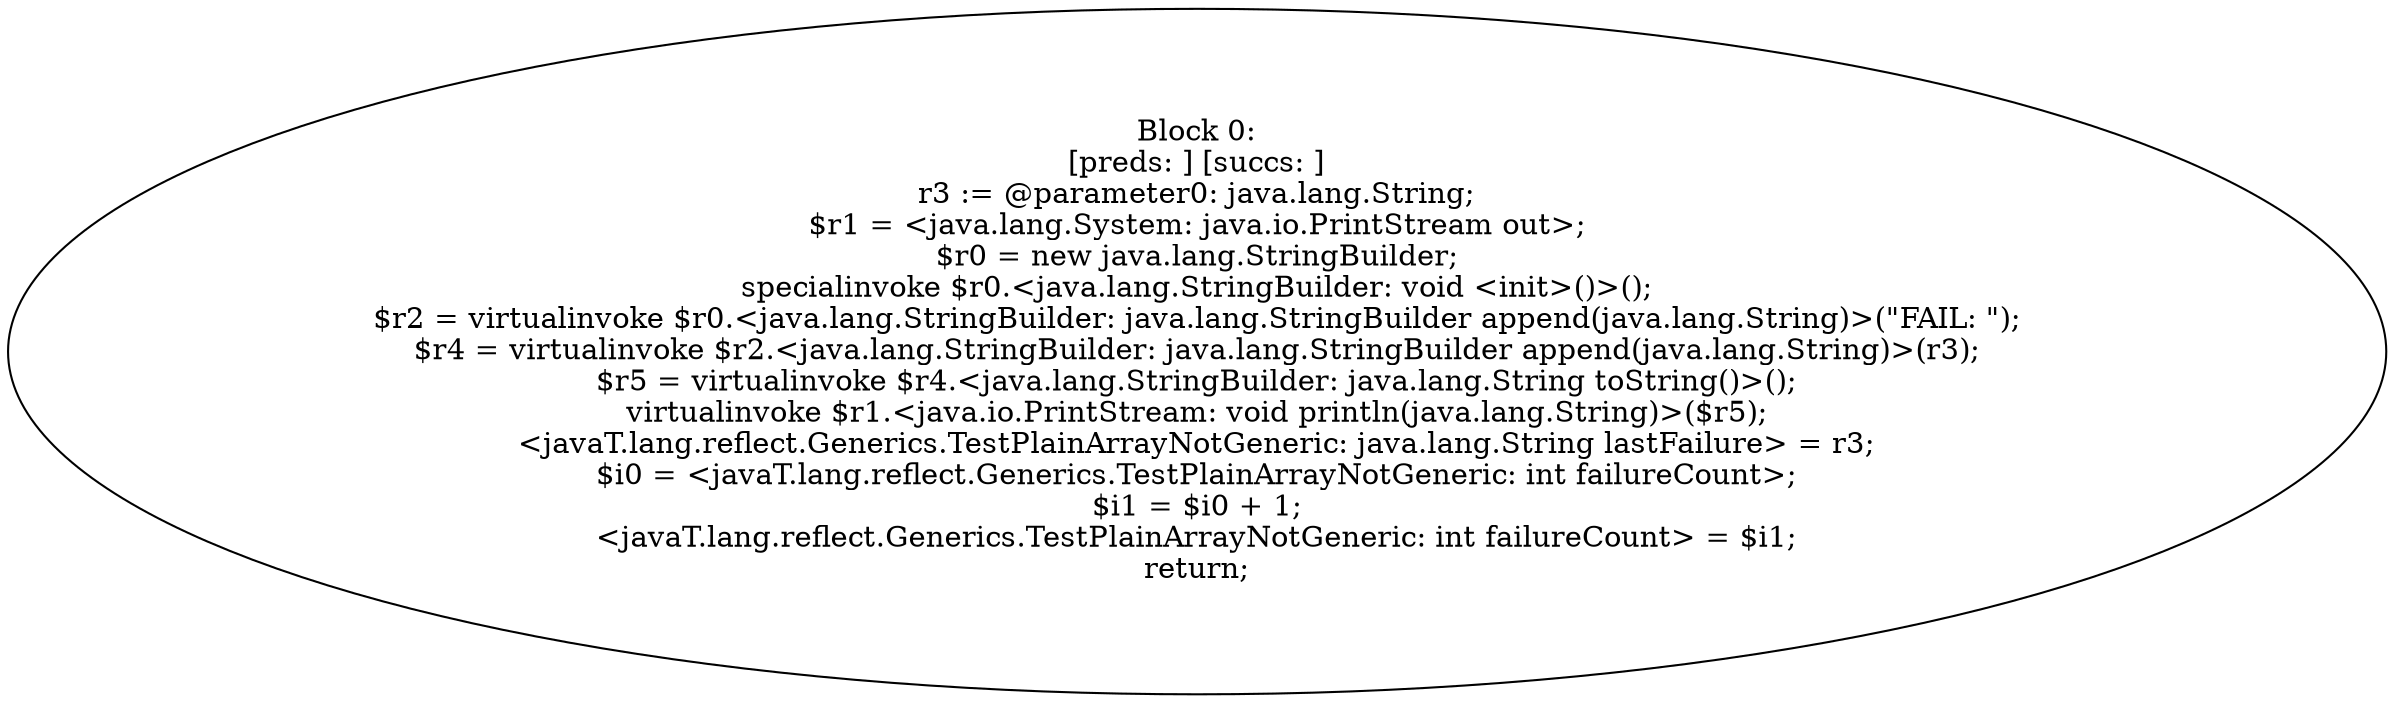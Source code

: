digraph "unitGraph" {
    "Block 0:
[preds: ] [succs: ]
r3 := @parameter0: java.lang.String;
$r1 = <java.lang.System: java.io.PrintStream out>;
$r0 = new java.lang.StringBuilder;
specialinvoke $r0.<java.lang.StringBuilder: void <init>()>();
$r2 = virtualinvoke $r0.<java.lang.StringBuilder: java.lang.StringBuilder append(java.lang.String)>(\"FAIL: \");
$r4 = virtualinvoke $r2.<java.lang.StringBuilder: java.lang.StringBuilder append(java.lang.String)>(r3);
$r5 = virtualinvoke $r4.<java.lang.StringBuilder: java.lang.String toString()>();
virtualinvoke $r1.<java.io.PrintStream: void println(java.lang.String)>($r5);
<javaT.lang.reflect.Generics.TestPlainArrayNotGeneric: java.lang.String lastFailure> = r3;
$i0 = <javaT.lang.reflect.Generics.TestPlainArrayNotGeneric: int failureCount>;
$i1 = $i0 + 1;
<javaT.lang.reflect.Generics.TestPlainArrayNotGeneric: int failureCount> = $i1;
return;
"
}
